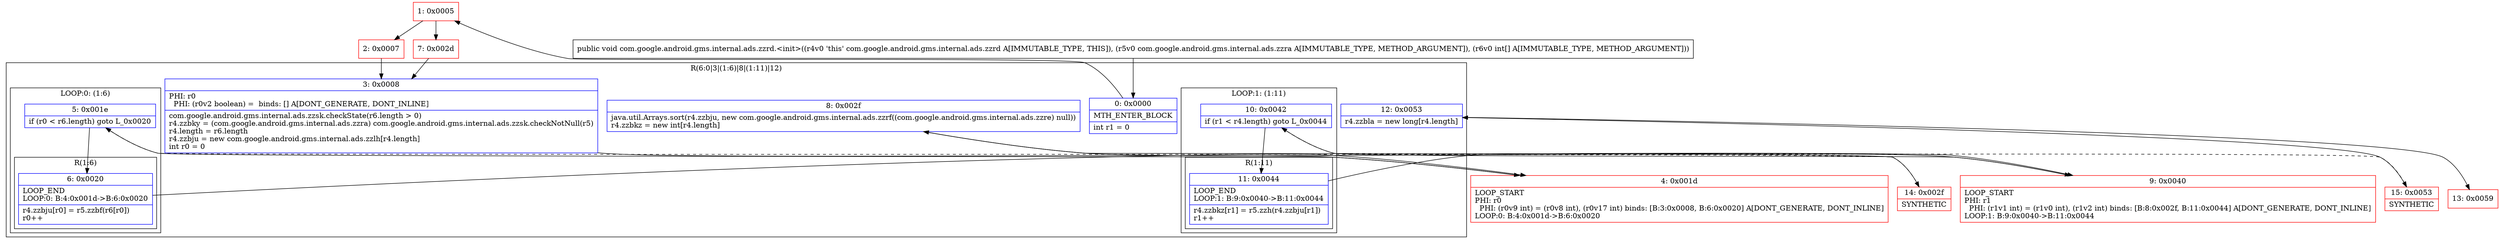digraph "CFG forcom.google.android.gms.internal.ads.zzrd.\<init\>(Lcom\/google\/android\/gms\/internal\/ads\/zzra;[I)V" {
subgraph cluster_Region_520365243 {
label = "R(6:0|3|(1:6)|8|(1:11)|12)";
node [shape=record,color=blue];
Node_0 [shape=record,label="{0\:\ 0x0000|MTH_ENTER_BLOCK\l|int r1 = 0\l}"];
Node_3 [shape=record,label="{3\:\ 0x0008|PHI: r0 \l  PHI: (r0v2 boolean) =  binds: [] A[DONT_GENERATE, DONT_INLINE]\l|com.google.android.gms.internal.ads.zzsk.checkState(r6.length \> 0)\lr4.zzbky = (com.google.android.gms.internal.ads.zzra) com.google.android.gms.internal.ads.zzsk.checkNotNull(r5)\lr4.length = r6.length\lr4.zzbju = new com.google.android.gms.internal.ads.zzlh[r4.length]\lint r0 = 0\l}"];
subgraph cluster_LoopRegion_1535474247 {
label = "LOOP:0: (1:6)";
node [shape=record,color=blue];
Node_5 [shape=record,label="{5\:\ 0x001e|if (r0 \< r6.length) goto L_0x0020\l}"];
subgraph cluster_Region_1696250992 {
label = "R(1:6)";
node [shape=record,color=blue];
Node_6 [shape=record,label="{6\:\ 0x0020|LOOP_END\lLOOP:0: B:4:0x001d\-\>B:6:0x0020\l|r4.zzbju[r0] = r5.zzbf(r6[r0])\lr0++\l}"];
}
}
Node_8 [shape=record,label="{8\:\ 0x002f|java.util.Arrays.sort(r4.zzbju, new com.google.android.gms.internal.ads.zzrf((com.google.android.gms.internal.ads.zzre) null))\lr4.zzbkz = new int[r4.length]\l}"];
subgraph cluster_LoopRegion_440169578 {
label = "LOOP:1: (1:11)";
node [shape=record,color=blue];
Node_10 [shape=record,label="{10\:\ 0x0042|if (r1 \< r4.length) goto L_0x0044\l}"];
subgraph cluster_Region_1817378322 {
label = "R(1:11)";
node [shape=record,color=blue];
Node_11 [shape=record,label="{11\:\ 0x0044|LOOP_END\lLOOP:1: B:9:0x0040\-\>B:11:0x0044\l|r4.zzbkz[r1] = r5.zzh(r4.zzbju[r1])\lr1++\l}"];
}
}
Node_12 [shape=record,label="{12\:\ 0x0053|r4.zzbla = new long[r4.length]\l}"];
}
Node_1 [shape=record,color=red,label="{1\:\ 0x0005}"];
Node_2 [shape=record,color=red,label="{2\:\ 0x0007}"];
Node_4 [shape=record,color=red,label="{4\:\ 0x001d|LOOP_START\lPHI: r0 \l  PHI: (r0v9 int) = (r0v8 int), (r0v17 int) binds: [B:3:0x0008, B:6:0x0020] A[DONT_GENERATE, DONT_INLINE]\lLOOP:0: B:4:0x001d\-\>B:6:0x0020\l}"];
Node_7 [shape=record,color=red,label="{7\:\ 0x002d}"];
Node_9 [shape=record,color=red,label="{9\:\ 0x0040|LOOP_START\lPHI: r1 \l  PHI: (r1v1 int) = (r1v0 int), (r1v2 int) binds: [B:8:0x002f, B:11:0x0044] A[DONT_GENERATE, DONT_INLINE]\lLOOP:1: B:9:0x0040\-\>B:11:0x0044\l}"];
Node_13 [shape=record,color=red,label="{13\:\ 0x0059}"];
Node_14 [shape=record,color=red,label="{14\:\ 0x002f|SYNTHETIC\l}"];
Node_15 [shape=record,color=red,label="{15\:\ 0x0053|SYNTHETIC\l}"];
MethodNode[shape=record,label="{public void com.google.android.gms.internal.ads.zzrd.\<init\>((r4v0 'this' com.google.android.gms.internal.ads.zzrd A[IMMUTABLE_TYPE, THIS]), (r5v0 com.google.android.gms.internal.ads.zzra A[IMMUTABLE_TYPE, METHOD_ARGUMENT]), (r6v0 int[] A[IMMUTABLE_TYPE, METHOD_ARGUMENT])) }"];
MethodNode -> Node_0;
Node_0 -> Node_1;
Node_3 -> Node_4;
Node_5 -> Node_6;
Node_5 -> Node_14[style=dashed];
Node_6 -> Node_4;
Node_8 -> Node_9;
Node_10 -> Node_11;
Node_10 -> Node_15[style=dashed];
Node_11 -> Node_9;
Node_12 -> Node_13;
Node_1 -> Node_2;
Node_1 -> Node_7;
Node_2 -> Node_3;
Node_4 -> Node_5;
Node_7 -> Node_3;
Node_9 -> Node_10;
Node_14 -> Node_8;
Node_15 -> Node_12;
}

